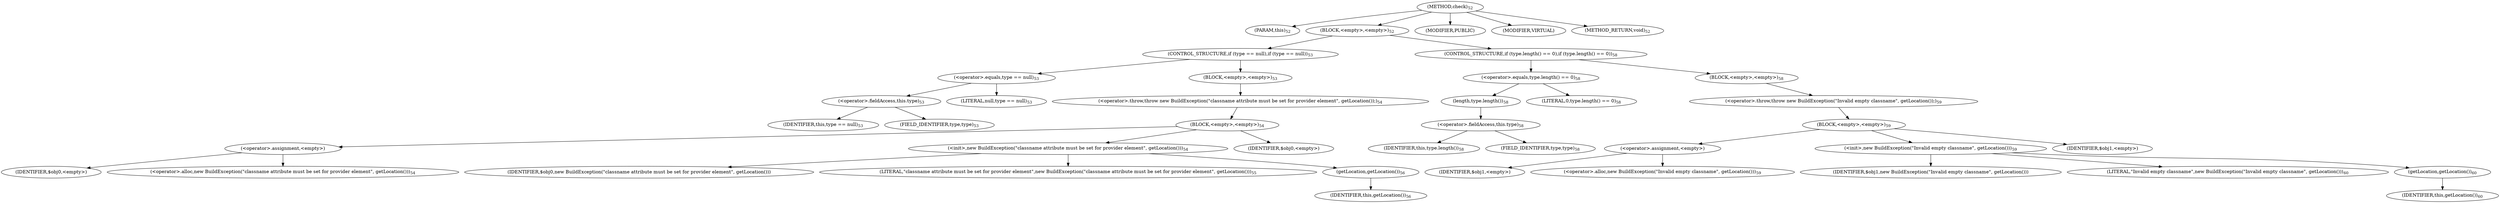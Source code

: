 digraph "check" {  
"36" [label = <(METHOD,check)<SUB>52</SUB>> ]
"6" [label = <(PARAM,this)<SUB>52</SUB>> ]
"37" [label = <(BLOCK,&lt;empty&gt;,&lt;empty&gt;)<SUB>52</SUB>> ]
"38" [label = <(CONTROL_STRUCTURE,if (type == null),if (type == null))<SUB>53</SUB>> ]
"39" [label = <(&lt;operator&gt;.equals,type == null)<SUB>53</SUB>> ]
"40" [label = <(&lt;operator&gt;.fieldAccess,this.type)<SUB>53</SUB>> ]
"41" [label = <(IDENTIFIER,this,type == null)<SUB>53</SUB>> ]
"42" [label = <(FIELD_IDENTIFIER,type,type)<SUB>53</SUB>> ]
"43" [label = <(LITERAL,null,type == null)<SUB>53</SUB>> ]
"44" [label = <(BLOCK,&lt;empty&gt;,&lt;empty&gt;)<SUB>53</SUB>> ]
"45" [label = <(&lt;operator&gt;.throw,throw new BuildException(&quot;classname attribute must be set for provider element&quot;, getLocation());)<SUB>54</SUB>> ]
"46" [label = <(BLOCK,&lt;empty&gt;,&lt;empty&gt;)<SUB>54</SUB>> ]
"47" [label = <(&lt;operator&gt;.assignment,&lt;empty&gt;)> ]
"48" [label = <(IDENTIFIER,$obj0,&lt;empty&gt;)> ]
"49" [label = <(&lt;operator&gt;.alloc,new BuildException(&quot;classname attribute must be set for provider element&quot;, getLocation()))<SUB>54</SUB>> ]
"50" [label = <(&lt;init&gt;,new BuildException(&quot;classname attribute must be set for provider element&quot;, getLocation()))<SUB>54</SUB>> ]
"51" [label = <(IDENTIFIER,$obj0,new BuildException(&quot;classname attribute must be set for provider element&quot;, getLocation()))> ]
"52" [label = <(LITERAL,&quot;classname attribute must be set for provider element&quot;,new BuildException(&quot;classname attribute must be set for provider element&quot;, getLocation()))<SUB>55</SUB>> ]
"53" [label = <(getLocation,getLocation())<SUB>56</SUB>> ]
"5" [label = <(IDENTIFIER,this,getLocation())<SUB>56</SUB>> ]
"54" [label = <(IDENTIFIER,$obj0,&lt;empty&gt;)> ]
"55" [label = <(CONTROL_STRUCTURE,if (type.length() == 0),if (type.length() == 0))<SUB>58</SUB>> ]
"56" [label = <(&lt;operator&gt;.equals,type.length() == 0)<SUB>58</SUB>> ]
"57" [label = <(length,type.length())<SUB>58</SUB>> ]
"58" [label = <(&lt;operator&gt;.fieldAccess,this.type)<SUB>58</SUB>> ]
"59" [label = <(IDENTIFIER,this,type.length())<SUB>58</SUB>> ]
"60" [label = <(FIELD_IDENTIFIER,type,type)<SUB>58</SUB>> ]
"61" [label = <(LITERAL,0,type.length() == 0)<SUB>58</SUB>> ]
"62" [label = <(BLOCK,&lt;empty&gt;,&lt;empty&gt;)<SUB>58</SUB>> ]
"63" [label = <(&lt;operator&gt;.throw,throw new BuildException(&quot;Invalid empty classname&quot;, getLocation());)<SUB>59</SUB>> ]
"64" [label = <(BLOCK,&lt;empty&gt;,&lt;empty&gt;)<SUB>59</SUB>> ]
"65" [label = <(&lt;operator&gt;.assignment,&lt;empty&gt;)> ]
"66" [label = <(IDENTIFIER,$obj1,&lt;empty&gt;)> ]
"67" [label = <(&lt;operator&gt;.alloc,new BuildException(&quot;Invalid empty classname&quot;, getLocation()))<SUB>59</SUB>> ]
"68" [label = <(&lt;init&gt;,new BuildException(&quot;Invalid empty classname&quot;, getLocation()))<SUB>59</SUB>> ]
"69" [label = <(IDENTIFIER,$obj1,new BuildException(&quot;Invalid empty classname&quot;, getLocation()))> ]
"70" [label = <(LITERAL,&quot;Invalid empty classname&quot;,new BuildException(&quot;Invalid empty classname&quot;, getLocation()))<SUB>60</SUB>> ]
"71" [label = <(getLocation,getLocation())<SUB>60</SUB>> ]
"7" [label = <(IDENTIFIER,this,getLocation())<SUB>60</SUB>> ]
"72" [label = <(IDENTIFIER,$obj1,&lt;empty&gt;)> ]
"73" [label = <(MODIFIER,PUBLIC)> ]
"74" [label = <(MODIFIER,VIRTUAL)> ]
"75" [label = <(METHOD_RETURN,void)<SUB>52</SUB>> ]
  "36" -> "6" 
  "36" -> "37" 
  "36" -> "73" 
  "36" -> "74" 
  "36" -> "75" 
  "37" -> "38" 
  "37" -> "55" 
  "38" -> "39" 
  "38" -> "44" 
  "39" -> "40" 
  "39" -> "43" 
  "40" -> "41" 
  "40" -> "42" 
  "44" -> "45" 
  "45" -> "46" 
  "46" -> "47" 
  "46" -> "50" 
  "46" -> "54" 
  "47" -> "48" 
  "47" -> "49" 
  "50" -> "51" 
  "50" -> "52" 
  "50" -> "53" 
  "53" -> "5" 
  "55" -> "56" 
  "55" -> "62" 
  "56" -> "57" 
  "56" -> "61" 
  "57" -> "58" 
  "58" -> "59" 
  "58" -> "60" 
  "62" -> "63" 
  "63" -> "64" 
  "64" -> "65" 
  "64" -> "68" 
  "64" -> "72" 
  "65" -> "66" 
  "65" -> "67" 
  "68" -> "69" 
  "68" -> "70" 
  "68" -> "71" 
  "71" -> "7" 
}
